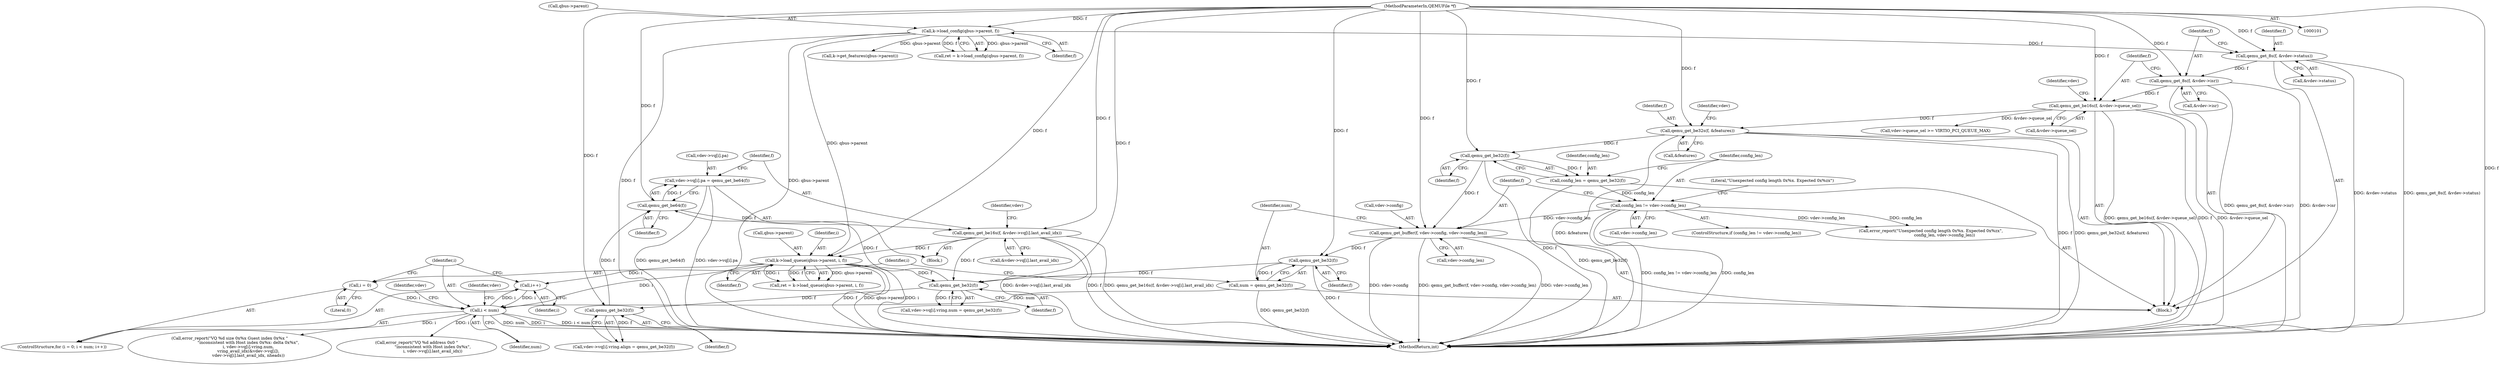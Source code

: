 digraph "0_qemu_a890a2f9137ac3cf5b607649e66a6f3a5512d8dc@array" {
"1000255" [label="(Call,vdev->vq[i].pa = qemu_get_be64(f))"];
"1000263" [label="(Call,qemu_get_be64(f))"];
"1000236" [label="(Call,qemu_get_be32(f))"];
"1000400" [label="(Call,k->load_queue(qbus->parent, i, f))"];
"1000123" [label="(Call,k->load_config(qbus->parent, f))"];
"1000103" [label="(MethodParameterIn,QEMUFile *f)"];
"1000220" [label="(Call,i < num)"];
"1000217" [label="(Call,i = 0)"];
"1000223" [label="(Call,i++)"];
"1000212" [label="(Call,num = qemu_get_be32(f))"];
"1000214" [label="(Call,qemu_get_be32(f))"];
"1000204" [label="(Call,qemu_get_buffer(f, vdev->config, vdev->config_len))"];
"1000186" [label="(Call,qemu_get_be32(f))"];
"1000160" [label="(Call,qemu_get_be32s(f, &features))"];
"1000144" [label="(Call,qemu_get_be16s(f, &vdev->queue_sel))"];
"1000138" [label="(Call,qemu_get_8s(f, &vdev->isr))"];
"1000132" [label="(Call,qemu_get_8s(f, &vdev->status))"];
"1000189" [label="(Call,config_len != vdev->config_len)"];
"1000184" [label="(Call,config_len = qemu_get_be32(f))"];
"1000265" [label="(Call,qemu_get_be16s(f, &vdev->vq[i].last_avail_idx))"];
"1000253" [label="(Call,qemu_get_be32(f))"];
"1000224" [label="(Identifier,i)"];
"1000185" [label="(Identifier,config_len)"];
"1000279" [label="(Identifier,vdev)"];
"1000237" [label="(Identifier,f)"];
"1000124" [label="(Call,qbus->parent)"];
"1000184" [label="(Call,config_len = qemu_get_be32(f))"];
"1000264" [label="(Identifier,f)"];
"1000218" [label="(Identifier,i)"];
"1000127" [label="(Identifier,f)"];
"1000222" [label="(Identifier,num)"];
"1000223" [label="(Call,i++)"];
"1000225" [label="(Block,)"];
"1000256" [label="(Call,vdev->vq[i].pa)"];
"1000138" [label="(Call,qemu_get_8s(f, &vdev->isr))"];
"1000213" [label="(Identifier,num)"];
"1000191" [label="(Call,vdev->config_len)"];
"1000267" [label="(Call,&vdev->vq[i].last_avail_idx)"];
"1000411" [label="(Identifier,vdev)"];
"1000188" [label="(ControlStructure,if (config_len != vdev->config_len))"];
"1000401" [label="(Call,qbus->parent)"];
"1000206" [label="(Call,vdev->config)"];
"1000186" [label="(Call,qemu_get_be32(f))"];
"1000265" [label="(Call,qemu_get_be16s(f, &vdev->vq[i].last_avail_idx))"];
"1000190" [label="(Identifier,config_len)"];
"1000255" [label="(Call,vdev->vq[i].pa = qemu_get_be64(f))"];
"1000187" [label="(Identifier,f)"];
"1000204" [label="(Call,qemu_get_buffer(f, vdev->config, vdev->config_len))"];
"1000216" [label="(ControlStructure,for (i = 0; i < num; i++))"];
"1000140" [label="(Call,&vdev->isr)"];
"1000134" [label="(Call,&vdev->status)"];
"1000205" [label="(Identifier,f)"];
"1000214" [label="(Call,qemu_get_be32(f))"];
"1000219" [label="(Literal,0)"];
"1000151" [label="(Call,vdev->queue_sel >= VIRTIO_PCI_QUEUE_MAX)"];
"1000340" [label="(Call,error_report(\"VQ %d size 0x%x Guest index 0x%x \"\n                             \"inconsistent with Host index 0x%x: delta 0x%x\",\n                             i, vdev->vq[i].vring.num,\n                             vring_avail_idx(&vdev->vq[i]),\n                             vdev->vq[i].last_avail_idx, nheads))"];
"1000133" [label="(Identifier,f)"];
"1000162" [label="(Call,&features)"];
"1000405" [label="(Identifier,f)"];
"1000380" [label="(Call,error_report(\"VQ %d address 0x0 \"\n                         \"inconsistent with Host index 0x%x\",\n                         i, vdev->vq[i].last_avail_idx))"];
"1000253" [label="(Call,qemu_get_be32(f))"];
"1000226" [label="(Call,vdev->vq[i].vring.num = qemu_get_be32(f))"];
"1000398" [label="(Call,ret = k->load_queue(qbus->parent, i, f))"];
"1000123" [label="(Call,k->load_config(qbus->parent, f))"];
"1000221" [label="(Identifier,i)"];
"1000209" [label="(Call,vdev->config_len)"];
"1000145" [label="(Identifier,f)"];
"1000167" [label="(Identifier,vdev)"];
"1000400" [label="(Call,k->load_queue(qbus->parent, i, f))"];
"1000243" [label="(Call,vdev->vq[i].vring.align = qemu_get_be32(f))"];
"1000266" [label="(Identifier,f)"];
"1000254" [label="(Identifier,f)"];
"1000215" [label="(Identifier,f)"];
"1000220" [label="(Call,i < num)"];
"1000196" [label="(Literal,\"Unexpected config length 0x%x. Expected 0x%zx\")"];
"1000212" [label="(Call,num = qemu_get_be32(f))"];
"1000153" [label="(Identifier,vdev)"];
"1000415" [label="(MethodReturn,int)"];
"1000173" [label="(Call,k->get_features(qbus->parent))"];
"1000236" [label="(Call,qemu_get_be32(f))"];
"1000104" [label="(Block,)"];
"1000103" [label="(MethodParameterIn,QEMUFile *f)"];
"1000144" [label="(Call,qemu_get_be16s(f, &vdev->queue_sel))"];
"1000263" [label="(Call,qemu_get_be64(f))"];
"1000139" [label="(Identifier,f)"];
"1000121" [label="(Call,ret = k->load_config(qbus->parent, f))"];
"1000132" [label="(Call,qemu_get_8s(f, &vdev->status))"];
"1000189" [label="(Call,config_len != vdev->config_len)"];
"1000217" [label="(Call,i = 0)"];
"1000146" [label="(Call,&vdev->queue_sel)"];
"1000195" [label="(Call,error_report(\"Unexpected config length 0x%x. Expected 0x%zx\",\n                     config_len, vdev->config_len))"];
"1000231" [label="(Identifier,vdev)"];
"1000161" [label="(Identifier,f)"];
"1000160" [label="(Call,qemu_get_be32s(f, &features))"];
"1000404" [label="(Identifier,i)"];
"1000255" -> "1000225"  [label="AST: "];
"1000255" -> "1000263"  [label="CFG: "];
"1000256" -> "1000255"  [label="AST: "];
"1000263" -> "1000255"  [label="AST: "];
"1000266" -> "1000255"  [label="CFG: "];
"1000255" -> "1000415"  [label="DDG: qemu_get_be64(f)"];
"1000255" -> "1000415"  [label="DDG: vdev->vq[i].pa"];
"1000263" -> "1000255"  [label="DDG: f"];
"1000263" -> "1000264"  [label="CFG: "];
"1000264" -> "1000263"  [label="AST: "];
"1000236" -> "1000263"  [label="DDG: f"];
"1000253" -> "1000263"  [label="DDG: f"];
"1000103" -> "1000263"  [label="DDG: f"];
"1000263" -> "1000265"  [label="DDG: f"];
"1000236" -> "1000226"  [label="AST: "];
"1000236" -> "1000237"  [label="CFG: "];
"1000237" -> "1000236"  [label="AST: "];
"1000226" -> "1000236"  [label="CFG: "];
"1000236" -> "1000226"  [label="DDG: f"];
"1000400" -> "1000236"  [label="DDG: f"];
"1000265" -> "1000236"  [label="DDG: f"];
"1000214" -> "1000236"  [label="DDG: f"];
"1000103" -> "1000236"  [label="DDG: f"];
"1000236" -> "1000253"  [label="DDG: f"];
"1000400" -> "1000398"  [label="AST: "];
"1000400" -> "1000405"  [label="CFG: "];
"1000401" -> "1000400"  [label="AST: "];
"1000404" -> "1000400"  [label="AST: "];
"1000405" -> "1000400"  [label="AST: "];
"1000398" -> "1000400"  [label="CFG: "];
"1000400" -> "1000415"  [label="DDG: f"];
"1000400" -> "1000415"  [label="DDG: qbus->parent"];
"1000400" -> "1000415"  [label="DDG: i"];
"1000400" -> "1000223"  [label="DDG: i"];
"1000400" -> "1000398"  [label="DDG: qbus->parent"];
"1000400" -> "1000398"  [label="DDG: i"];
"1000400" -> "1000398"  [label="DDG: f"];
"1000123" -> "1000400"  [label="DDG: qbus->parent"];
"1000220" -> "1000400"  [label="DDG: i"];
"1000265" -> "1000400"  [label="DDG: f"];
"1000103" -> "1000400"  [label="DDG: f"];
"1000123" -> "1000121"  [label="AST: "];
"1000123" -> "1000127"  [label="CFG: "];
"1000124" -> "1000123"  [label="AST: "];
"1000127" -> "1000123"  [label="AST: "];
"1000121" -> "1000123"  [label="CFG: "];
"1000123" -> "1000415"  [label="DDG: f"];
"1000123" -> "1000415"  [label="DDG: qbus->parent"];
"1000123" -> "1000121"  [label="DDG: qbus->parent"];
"1000123" -> "1000121"  [label="DDG: f"];
"1000103" -> "1000123"  [label="DDG: f"];
"1000123" -> "1000132"  [label="DDG: f"];
"1000123" -> "1000173"  [label="DDG: qbus->parent"];
"1000103" -> "1000101"  [label="AST: "];
"1000103" -> "1000415"  [label="DDG: f"];
"1000103" -> "1000132"  [label="DDG: f"];
"1000103" -> "1000138"  [label="DDG: f"];
"1000103" -> "1000144"  [label="DDG: f"];
"1000103" -> "1000160"  [label="DDG: f"];
"1000103" -> "1000186"  [label="DDG: f"];
"1000103" -> "1000204"  [label="DDG: f"];
"1000103" -> "1000214"  [label="DDG: f"];
"1000103" -> "1000253"  [label="DDG: f"];
"1000103" -> "1000265"  [label="DDG: f"];
"1000220" -> "1000216"  [label="AST: "];
"1000220" -> "1000222"  [label="CFG: "];
"1000221" -> "1000220"  [label="AST: "];
"1000222" -> "1000220"  [label="AST: "];
"1000231" -> "1000220"  [label="CFG: "];
"1000411" -> "1000220"  [label="CFG: "];
"1000220" -> "1000415"  [label="DDG: num"];
"1000220" -> "1000415"  [label="DDG: i"];
"1000220" -> "1000415"  [label="DDG: i < num"];
"1000217" -> "1000220"  [label="DDG: i"];
"1000223" -> "1000220"  [label="DDG: i"];
"1000212" -> "1000220"  [label="DDG: num"];
"1000220" -> "1000223"  [label="DDG: i"];
"1000220" -> "1000340"  [label="DDG: i"];
"1000220" -> "1000380"  [label="DDG: i"];
"1000217" -> "1000216"  [label="AST: "];
"1000217" -> "1000219"  [label="CFG: "];
"1000218" -> "1000217"  [label="AST: "];
"1000219" -> "1000217"  [label="AST: "];
"1000221" -> "1000217"  [label="CFG: "];
"1000223" -> "1000216"  [label="AST: "];
"1000223" -> "1000224"  [label="CFG: "];
"1000224" -> "1000223"  [label="AST: "];
"1000221" -> "1000223"  [label="CFG: "];
"1000212" -> "1000104"  [label="AST: "];
"1000212" -> "1000214"  [label="CFG: "];
"1000213" -> "1000212"  [label="AST: "];
"1000214" -> "1000212"  [label="AST: "];
"1000218" -> "1000212"  [label="CFG: "];
"1000212" -> "1000415"  [label="DDG: qemu_get_be32(f)"];
"1000214" -> "1000212"  [label="DDG: f"];
"1000214" -> "1000215"  [label="CFG: "];
"1000215" -> "1000214"  [label="AST: "];
"1000214" -> "1000415"  [label="DDG: f"];
"1000204" -> "1000214"  [label="DDG: f"];
"1000204" -> "1000104"  [label="AST: "];
"1000204" -> "1000209"  [label="CFG: "];
"1000205" -> "1000204"  [label="AST: "];
"1000206" -> "1000204"  [label="AST: "];
"1000209" -> "1000204"  [label="AST: "];
"1000213" -> "1000204"  [label="CFG: "];
"1000204" -> "1000415"  [label="DDG: vdev->config_len"];
"1000204" -> "1000415"  [label="DDG: vdev->config"];
"1000204" -> "1000415"  [label="DDG: qemu_get_buffer(f, vdev->config, vdev->config_len)"];
"1000186" -> "1000204"  [label="DDG: f"];
"1000189" -> "1000204"  [label="DDG: vdev->config_len"];
"1000186" -> "1000184"  [label="AST: "];
"1000186" -> "1000187"  [label="CFG: "];
"1000187" -> "1000186"  [label="AST: "];
"1000184" -> "1000186"  [label="CFG: "];
"1000186" -> "1000415"  [label="DDG: f"];
"1000186" -> "1000184"  [label="DDG: f"];
"1000160" -> "1000186"  [label="DDG: f"];
"1000160" -> "1000104"  [label="AST: "];
"1000160" -> "1000162"  [label="CFG: "];
"1000161" -> "1000160"  [label="AST: "];
"1000162" -> "1000160"  [label="AST: "];
"1000167" -> "1000160"  [label="CFG: "];
"1000160" -> "1000415"  [label="DDG: f"];
"1000160" -> "1000415"  [label="DDG: qemu_get_be32s(f, &features)"];
"1000160" -> "1000415"  [label="DDG: &features"];
"1000144" -> "1000160"  [label="DDG: f"];
"1000144" -> "1000104"  [label="AST: "];
"1000144" -> "1000146"  [label="CFG: "];
"1000145" -> "1000144"  [label="AST: "];
"1000146" -> "1000144"  [label="AST: "];
"1000153" -> "1000144"  [label="CFG: "];
"1000144" -> "1000415"  [label="DDG: qemu_get_be16s(f, &vdev->queue_sel)"];
"1000144" -> "1000415"  [label="DDG: f"];
"1000144" -> "1000415"  [label="DDG: &vdev->queue_sel"];
"1000138" -> "1000144"  [label="DDG: f"];
"1000144" -> "1000151"  [label="DDG: &vdev->queue_sel"];
"1000138" -> "1000104"  [label="AST: "];
"1000138" -> "1000140"  [label="CFG: "];
"1000139" -> "1000138"  [label="AST: "];
"1000140" -> "1000138"  [label="AST: "];
"1000145" -> "1000138"  [label="CFG: "];
"1000138" -> "1000415"  [label="DDG: qemu_get_8s(f, &vdev->isr)"];
"1000138" -> "1000415"  [label="DDG: &vdev->isr"];
"1000132" -> "1000138"  [label="DDG: f"];
"1000132" -> "1000104"  [label="AST: "];
"1000132" -> "1000134"  [label="CFG: "];
"1000133" -> "1000132"  [label="AST: "];
"1000134" -> "1000132"  [label="AST: "];
"1000139" -> "1000132"  [label="CFG: "];
"1000132" -> "1000415"  [label="DDG: qemu_get_8s(f, &vdev->status)"];
"1000132" -> "1000415"  [label="DDG: &vdev->status"];
"1000189" -> "1000188"  [label="AST: "];
"1000189" -> "1000191"  [label="CFG: "];
"1000190" -> "1000189"  [label="AST: "];
"1000191" -> "1000189"  [label="AST: "];
"1000196" -> "1000189"  [label="CFG: "];
"1000205" -> "1000189"  [label="CFG: "];
"1000189" -> "1000415"  [label="DDG: config_len"];
"1000189" -> "1000415"  [label="DDG: config_len != vdev->config_len"];
"1000184" -> "1000189"  [label="DDG: config_len"];
"1000189" -> "1000195"  [label="DDG: config_len"];
"1000189" -> "1000195"  [label="DDG: vdev->config_len"];
"1000184" -> "1000104"  [label="AST: "];
"1000185" -> "1000184"  [label="AST: "];
"1000190" -> "1000184"  [label="CFG: "];
"1000184" -> "1000415"  [label="DDG: qemu_get_be32(f)"];
"1000265" -> "1000225"  [label="AST: "];
"1000265" -> "1000267"  [label="CFG: "];
"1000266" -> "1000265"  [label="AST: "];
"1000267" -> "1000265"  [label="AST: "];
"1000279" -> "1000265"  [label="CFG: "];
"1000265" -> "1000415"  [label="DDG: qemu_get_be16s(f, &vdev->vq[i].last_avail_idx)"];
"1000265" -> "1000415"  [label="DDG: &vdev->vq[i].last_avail_idx"];
"1000265" -> "1000415"  [label="DDG: f"];
"1000253" -> "1000243"  [label="AST: "];
"1000253" -> "1000254"  [label="CFG: "];
"1000254" -> "1000253"  [label="AST: "];
"1000243" -> "1000253"  [label="CFG: "];
"1000253" -> "1000243"  [label="DDG: f"];
}
